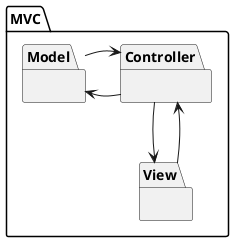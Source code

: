 @startuml
package "MVC"{

package "View" {

}

package "Controller" {

}
package "Model" {

}

Controller -down-> View
View -up->Controller

Controller -> Model
Model ->Controller

}


@enduml